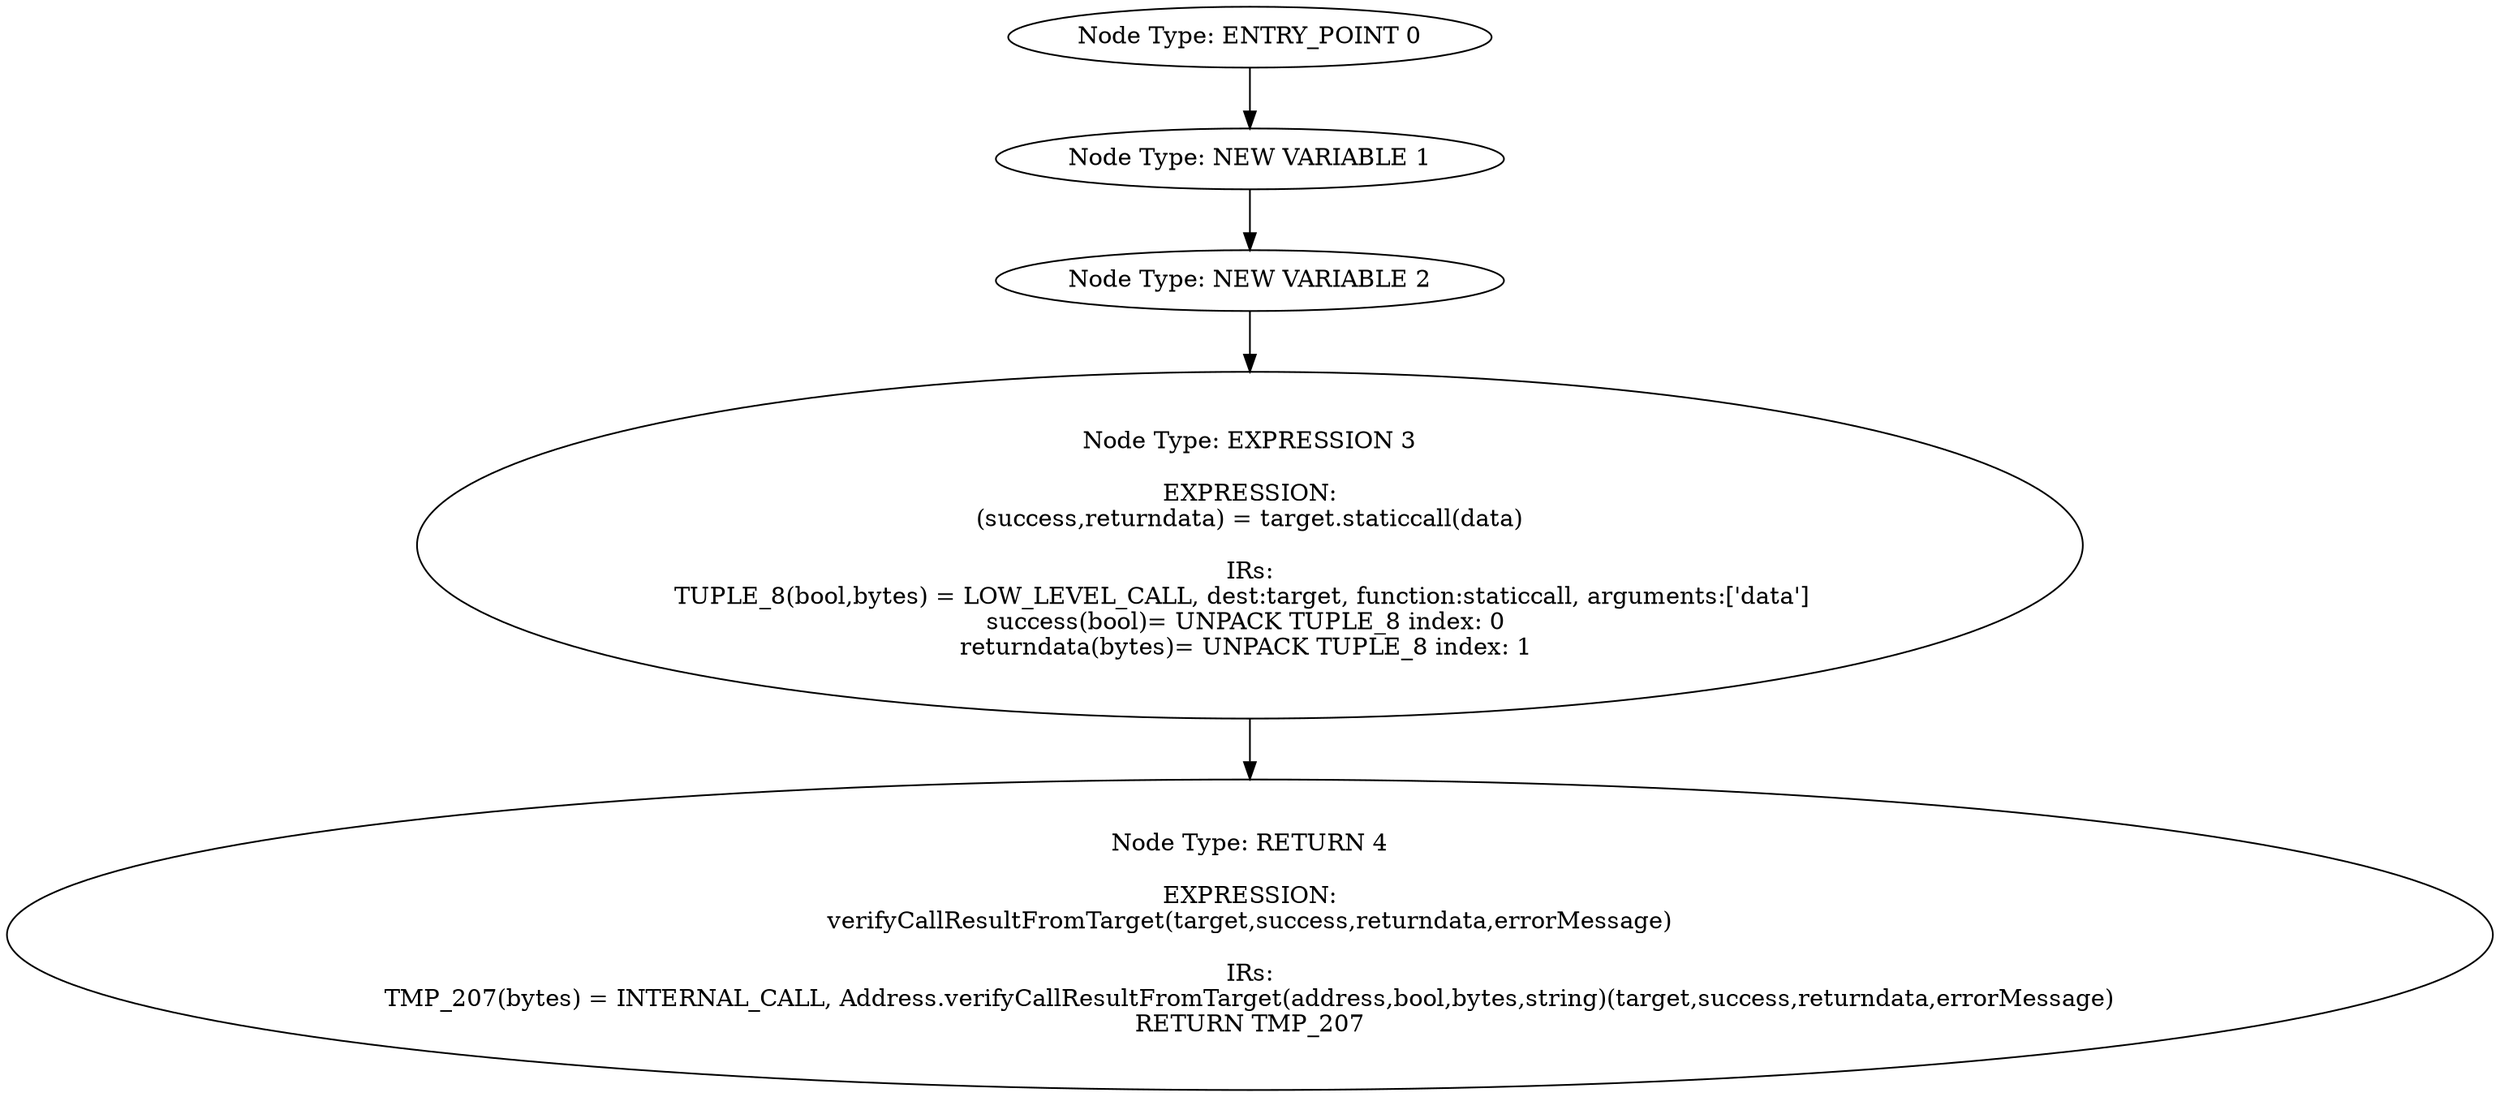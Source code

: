 digraph{
0[label="Node Type: ENTRY_POINT 0
"];
0->1;
1[label="Node Type: NEW VARIABLE 1
"];
1->2;
2[label="Node Type: NEW VARIABLE 2
"];
2->3;
3[label="Node Type: EXPRESSION 3

EXPRESSION:
(success,returndata) = target.staticcall(data)

IRs:
TUPLE_8(bool,bytes) = LOW_LEVEL_CALL, dest:target, function:staticcall, arguments:['data']  
success(bool)= UNPACK TUPLE_8 index: 0 
returndata(bytes)= UNPACK TUPLE_8 index: 1 "];
3->4;
4[label="Node Type: RETURN 4

EXPRESSION:
verifyCallResultFromTarget(target,success,returndata,errorMessage)

IRs:
TMP_207(bytes) = INTERNAL_CALL, Address.verifyCallResultFromTarget(address,bool,bytes,string)(target,success,returndata,errorMessage)
RETURN TMP_207"];
}
